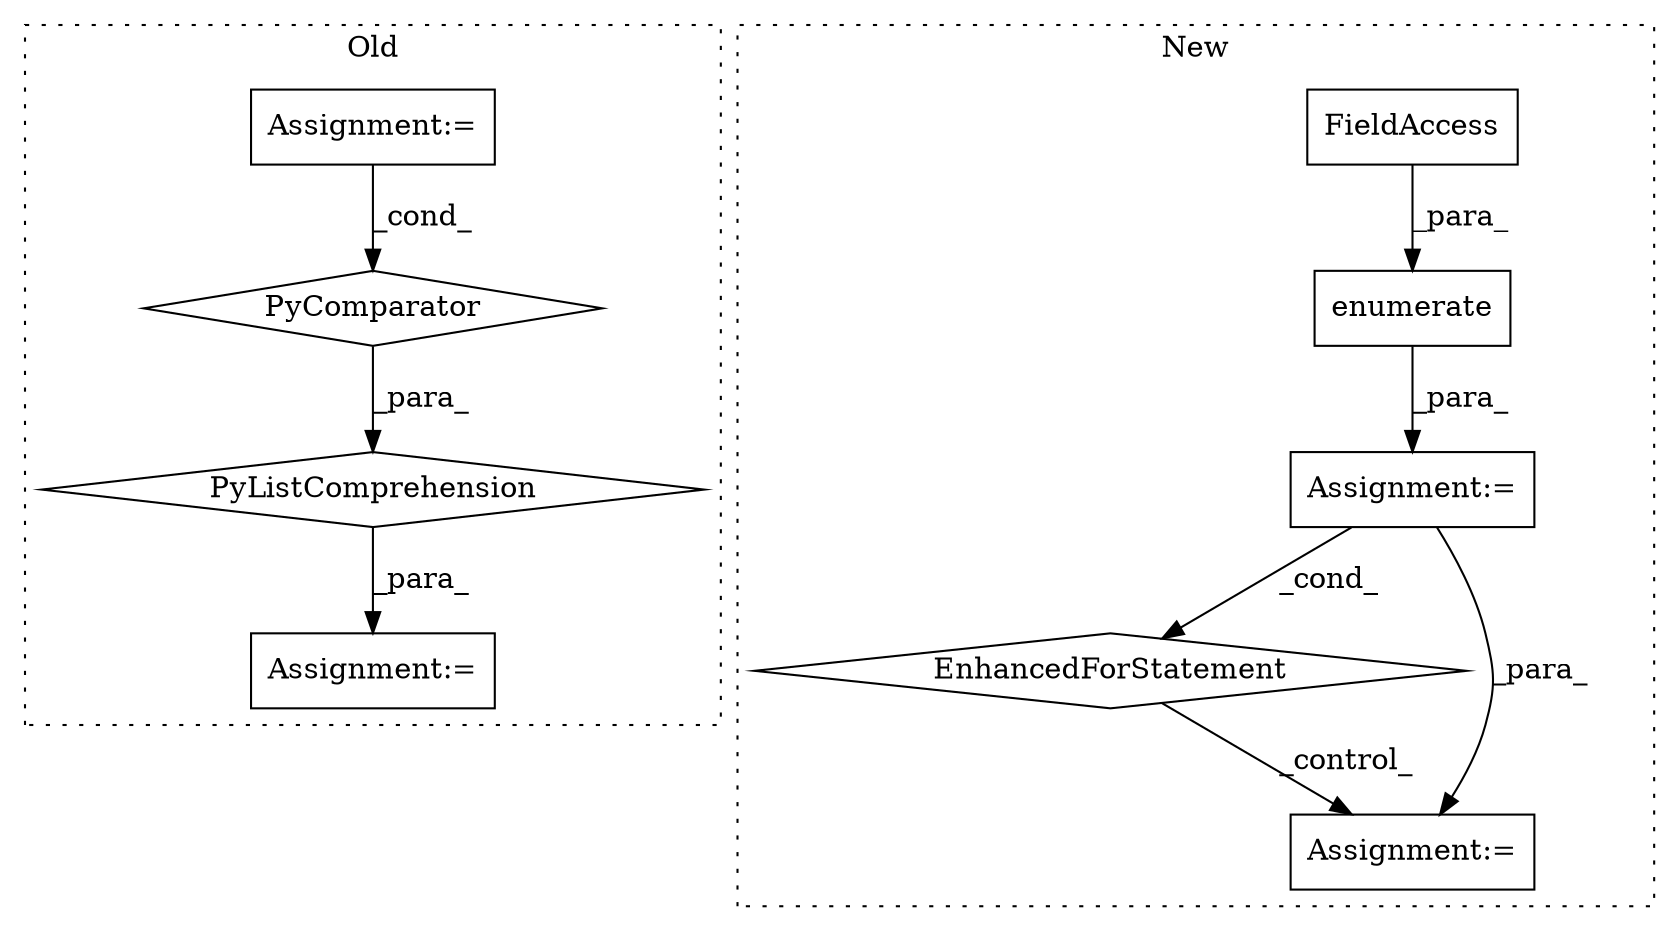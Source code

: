 digraph G {
subgraph cluster0 {
1 [label="PyListComprehension" a="109" s="1577" l="170" shape="diamond"];
3 [label="PyComparator" a="113" s="1699" l="35" shape="diamond"];
4 [label="Assignment:=" a="7" s="1560" l="17" shape="box"];
8 [label="Assignment:=" a="7" s="1699" l="35" shape="box"];
label = "Old";
style="dotted";
}
subgraph cluster1 {
2 [label="enumerate" a="32" s="1827,1851" l="10,1" shape="box"];
5 [label="Assignment:=" a="7" s="1744,1852" l="63,2" shape="box"];
6 [label="EnhancedForStatement" a="70" s="1744,1852" l="63,2" shape="diamond"];
7 [label="Assignment:=" a="7" s="2223" l="24" shape="box"];
9 [label="FieldAccess" a="22" s="1837" l="14" shape="box"];
label = "New";
style="dotted";
}
1 -> 4 [label="_para_"];
2 -> 5 [label="_para_"];
3 -> 1 [label="_para_"];
5 -> 7 [label="_para_"];
5 -> 6 [label="_cond_"];
6 -> 7 [label="_control_"];
8 -> 3 [label="_cond_"];
9 -> 2 [label="_para_"];
}